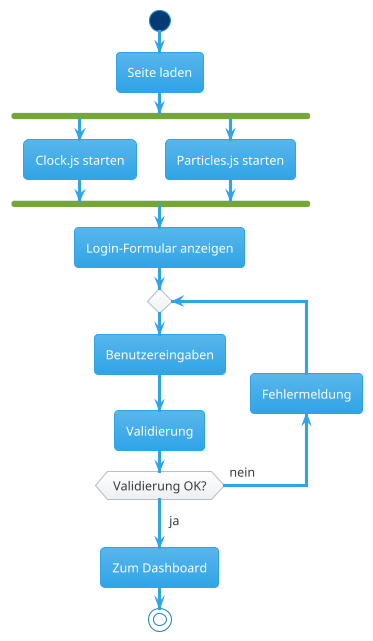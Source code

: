 @startuml Activity
!theme cerulean

start
:Seite laden;

fork
    :Clock.js starten;
fork again
    :Particles.js starten;
end fork

:Login-Formular anzeigen;

repeat
    :Benutzereingaben;
    :Validierung;
backward:Fehlermeldung;
repeat while (Validierung OK?) is (nein)
->ja;

:Zum Dashboard;

stop
@enduml